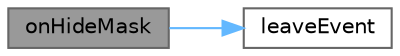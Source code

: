 digraph "onHideMask"
{
 // LATEX_PDF_SIZE
  bgcolor="transparent";
  edge [fontname=Helvetica,fontsize=10,labelfontname=Helvetica,labelfontsize=10];
  node [fontname=Helvetica,fontsize=10,shape=box,height=0.2,width=0.4];
  rankdir="LR";
  Node1 [id="Node000001",label="onHideMask",height=0.2,width=0.4,color="gray40", fillcolor="grey60", style="filled", fontcolor="black",tooltip="隐藏遮罩"];
  Node1 -> Node2 [id="edge1_Node000001_Node000002",color="steelblue1",style="solid",tooltip=" "];
  Node2 [id="Node000002",label="leaveEvent",height=0.2,width=0.4,color="grey40", fillcolor="white", style="filled",URL="$class_my_block_widget.html#a80d32879c5360c278eb309e38ab5b923",tooltip="鼠标离开事件"];
}
